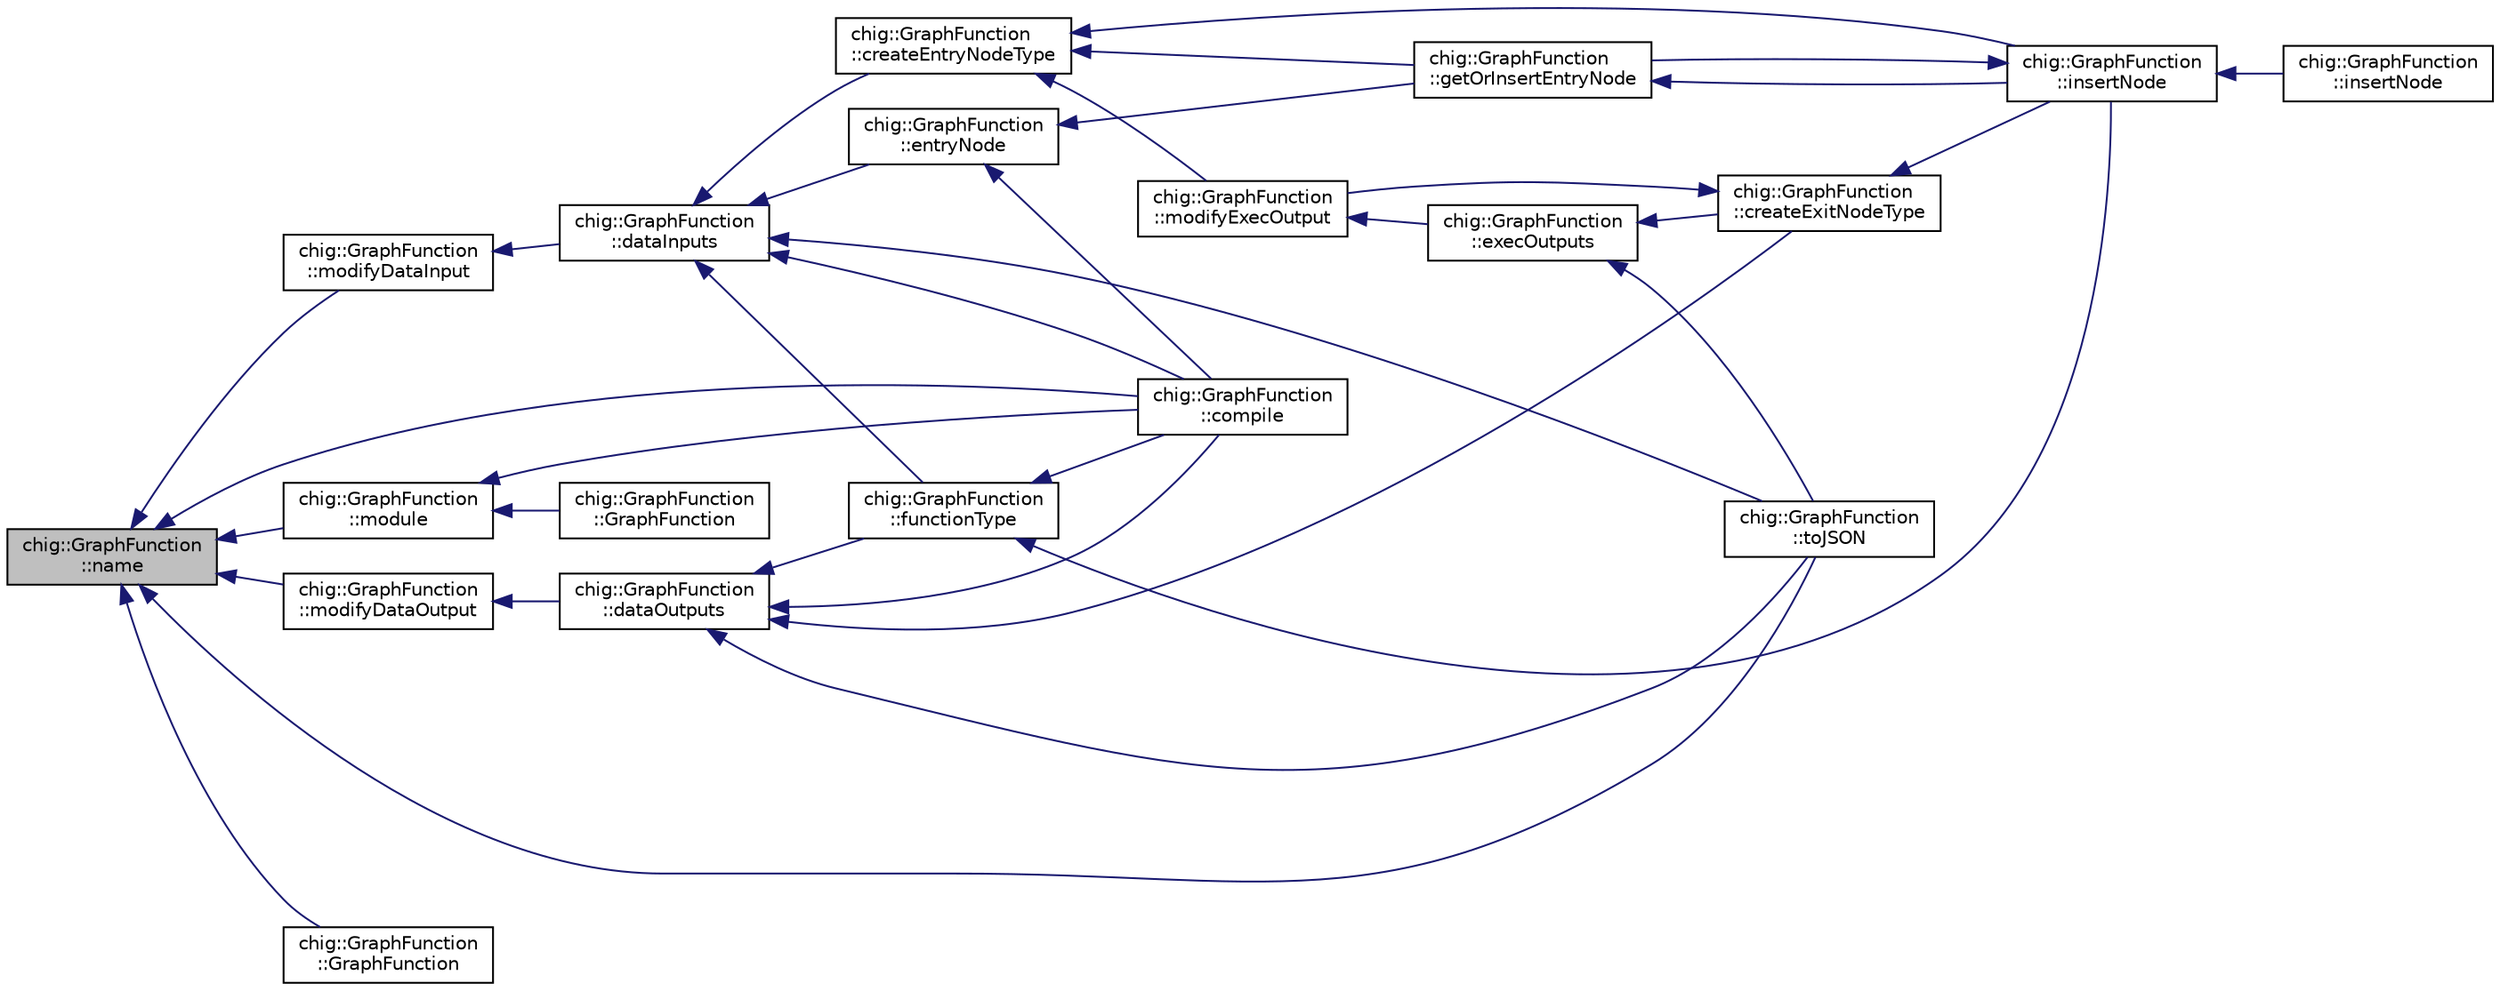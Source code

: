 digraph "chig::GraphFunction::name"
{
 // INTERACTIVE_SVG=YES
  edge [fontname="Helvetica",fontsize="10",labelfontname="Helvetica",labelfontsize="10"];
  node [fontname="Helvetica",fontsize="10",shape=record];
  rankdir="LR";
  Node522 [label="chig::GraphFunction\l::name",height=0.2,width=0.4,color="black", fillcolor="grey75", style="filled", fontcolor="black"];
  Node522 -> Node523 [dir="back",color="midnightblue",fontsize="10",style="solid",fontname="Helvetica"];
  Node523 [label="chig::GraphFunction\l::compile",height=0.2,width=0.4,color="black", fillcolor="white", style="filled",URL="$structchig_1_1GraphFunction.html#ac808aecb5fec9cd3a2a1f59e18c90eee"];
  Node522 -> Node524 [dir="back",color="midnightblue",fontsize="10",style="solid",fontname="Helvetica"];
  Node524 [label="chig::GraphFunction\l::GraphFunction",height=0.2,width=0.4,color="black", fillcolor="white", style="filled",URL="$structchig_1_1GraphFunction.html#a18c5a468a48ea9468af4755e00aea293"];
  Node522 -> Node525 [dir="back",color="midnightblue",fontsize="10",style="solid",fontname="Helvetica"];
  Node525 [label="chig::GraphFunction\l::modifyDataInput",height=0.2,width=0.4,color="black", fillcolor="white", style="filled",URL="$structchig_1_1GraphFunction.html#a452c6ff0834f1acdb6740267ef468250"];
  Node525 -> Node526 [dir="back",color="midnightblue",fontsize="10",style="solid",fontname="Helvetica"];
  Node526 [label="chig::GraphFunction\l::dataInputs",height=0.2,width=0.4,color="black", fillcolor="white", style="filled",URL="$structchig_1_1GraphFunction.html#ad871a4642c83ead67062eb907b55443f"];
  Node526 -> Node523 [dir="back",color="midnightblue",fontsize="10",style="solid",fontname="Helvetica"];
  Node526 -> Node527 [dir="back",color="midnightblue",fontsize="10",style="solid",fontname="Helvetica"];
  Node527 [label="chig::GraphFunction\l::createEntryNodeType",height=0.2,width=0.4,color="black", fillcolor="white", style="filled",URL="$structchig_1_1GraphFunction.html#abc41f524da8fd9b7308cb7abaa2b28c9"];
  Node527 -> Node528 [dir="back",color="midnightblue",fontsize="10",style="solid",fontname="Helvetica"];
  Node528 [label="chig::GraphFunction\l::getOrInsertEntryNode",height=0.2,width=0.4,color="black", fillcolor="white", style="filled",URL="$structchig_1_1GraphFunction.html#a1fd77fbd5bb46690fdc79cd9c6d35917"];
  Node528 -> Node529 [dir="back",color="midnightblue",fontsize="10",style="solid",fontname="Helvetica"];
  Node529 [label="chig::GraphFunction\l::insertNode",height=0.2,width=0.4,color="black", fillcolor="white", style="filled",URL="$structchig_1_1GraphFunction.html#a70b74dd7330f7afb2b3ab38feebd57c5"];
  Node529 -> Node528 [dir="back",color="midnightblue",fontsize="10",style="solid",fontname="Helvetica"];
  Node529 -> Node530 [dir="back",color="midnightblue",fontsize="10",style="solid",fontname="Helvetica"];
  Node530 [label="chig::GraphFunction\l::insertNode",height=0.2,width=0.4,color="black", fillcolor="white", style="filled",URL="$structchig_1_1GraphFunction.html#a449ab966907b5e32dd00d5f6bb1b3ede"];
  Node527 -> Node529 [dir="back",color="midnightblue",fontsize="10",style="solid",fontname="Helvetica"];
  Node527 -> Node531 [dir="back",color="midnightblue",fontsize="10",style="solid",fontname="Helvetica"];
  Node531 [label="chig::GraphFunction\l::modifyExecOutput",height=0.2,width=0.4,color="black", fillcolor="white", style="filled",URL="$structchig_1_1GraphFunction.html#ae355b017f2859dabff4fa17791317d77"];
  Node531 -> Node532 [dir="back",color="midnightblue",fontsize="10",style="solid",fontname="Helvetica"];
  Node532 [label="chig::GraphFunction\l::execOutputs",height=0.2,width=0.4,color="black", fillcolor="white", style="filled",URL="$structchig_1_1GraphFunction.html#ae155f716b072ef5f8e3ba064ae7ef8c0"];
  Node532 -> Node533 [dir="back",color="midnightblue",fontsize="10",style="solid",fontname="Helvetica"];
  Node533 [label="chig::GraphFunction\l::createExitNodeType",height=0.2,width=0.4,color="black", fillcolor="white", style="filled",URL="$structchig_1_1GraphFunction.html#ac7c52122fef0c74d9d0ee04af9a741c4"];
  Node533 -> Node529 [dir="back",color="midnightblue",fontsize="10",style="solid",fontname="Helvetica"];
  Node533 -> Node531 [dir="back",color="midnightblue",fontsize="10",style="solid",fontname="Helvetica"];
  Node532 -> Node534 [dir="back",color="midnightblue",fontsize="10",style="solid",fontname="Helvetica"];
  Node534 [label="chig::GraphFunction\l::toJSON",height=0.2,width=0.4,color="black", fillcolor="white", style="filled",URL="$structchig_1_1GraphFunction.html#a5a8768d5514a31104f0b3a9b5553099c"];
  Node526 -> Node535 [dir="back",color="midnightblue",fontsize="10",style="solid",fontname="Helvetica"];
  Node535 [label="chig::GraphFunction\l::entryNode",height=0.2,width=0.4,color="black", fillcolor="white", style="filled",URL="$structchig_1_1GraphFunction.html#aa47e30665a08b671950c4e8411c7a4ba"];
  Node535 -> Node523 [dir="back",color="midnightblue",fontsize="10",style="solid",fontname="Helvetica"];
  Node535 -> Node528 [dir="back",color="midnightblue",fontsize="10",style="solid",fontname="Helvetica"];
  Node526 -> Node536 [dir="back",color="midnightblue",fontsize="10",style="solid",fontname="Helvetica"];
  Node536 [label="chig::GraphFunction\l::functionType",height=0.2,width=0.4,color="black", fillcolor="white", style="filled",URL="$structchig_1_1GraphFunction.html#a6aae3374651aca2f0973c81ecae2d848"];
  Node536 -> Node523 [dir="back",color="midnightblue",fontsize="10",style="solid",fontname="Helvetica"];
  Node536 -> Node529 [dir="back",color="midnightblue",fontsize="10",style="solid",fontname="Helvetica"];
  Node526 -> Node534 [dir="back",color="midnightblue",fontsize="10",style="solid",fontname="Helvetica"];
  Node522 -> Node537 [dir="back",color="midnightblue",fontsize="10",style="solid",fontname="Helvetica"];
  Node537 [label="chig::GraphFunction\l::modifyDataOutput",height=0.2,width=0.4,color="black", fillcolor="white", style="filled",URL="$structchig_1_1GraphFunction.html#a3765dc838314ff13457ac933b043f711"];
  Node537 -> Node538 [dir="back",color="midnightblue",fontsize="10",style="solid",fontname="Helvetica"];
  Node538 [label="chig::GraphFunction\l::dataOutputs",height=0.2,width=0.4,color="black", fillcolor="white", style="filled",URL="$structchig_1_1GraphFunction.html#ae734c04f29489efeb96227a20e2ada22"];
  Node538 -> Node523 [dir="back",color="midnightblue",fontsize="10",style="solid",fontname="Helvetica"];
  Node538 -> Node533 [dir="back",color="midnightblue",fontsize="10",style="solid",fontname="Helvetica"];
  Node538 -> Node536 [dir="back",color="midnightblue",fontsize="10",style="solid",fontname="Helvetica"];
  Node538 -> Node534 [dir="back",color="midnightblue",fontsize="10",style="solid",fontname="Helvetica"];
  Node522 -> Node539 [dir="back",color="midnightblue",fontsize="10",style="solid",fontname="Helvetica"];
  Node539 [label="chig::GraphFunction\l::module",height=0.2,width=0.4,color="black", fillcolor="white", style="filled",URL="$structchig_1_1GraphFunction.html#a1a331d17f2229f78a0b9c9407f500b07"];
  Node539 -> Node523 [dir="back",color="midnightblue",fontsize="10",style="solid",fontname="Helvetica"];
  Node539 -> Node540 [dir="back",color="midnightblue",fontsize="10",style="solid",fontname="Helvetica"];
  Node540 [label="chig::GraphFunction\l::GraphFunction",height=0.2,width=0.4,color="black", fillcolor="white", style="filled",URL="$structchig_1_1GraphFunction.html#ad38700422a7466162b80969280ab5870"];
  Node522 -> Node534 [dir="back",color="midnightblue",fontsize="10",style="solid",fontname="Helvetica"];
}
